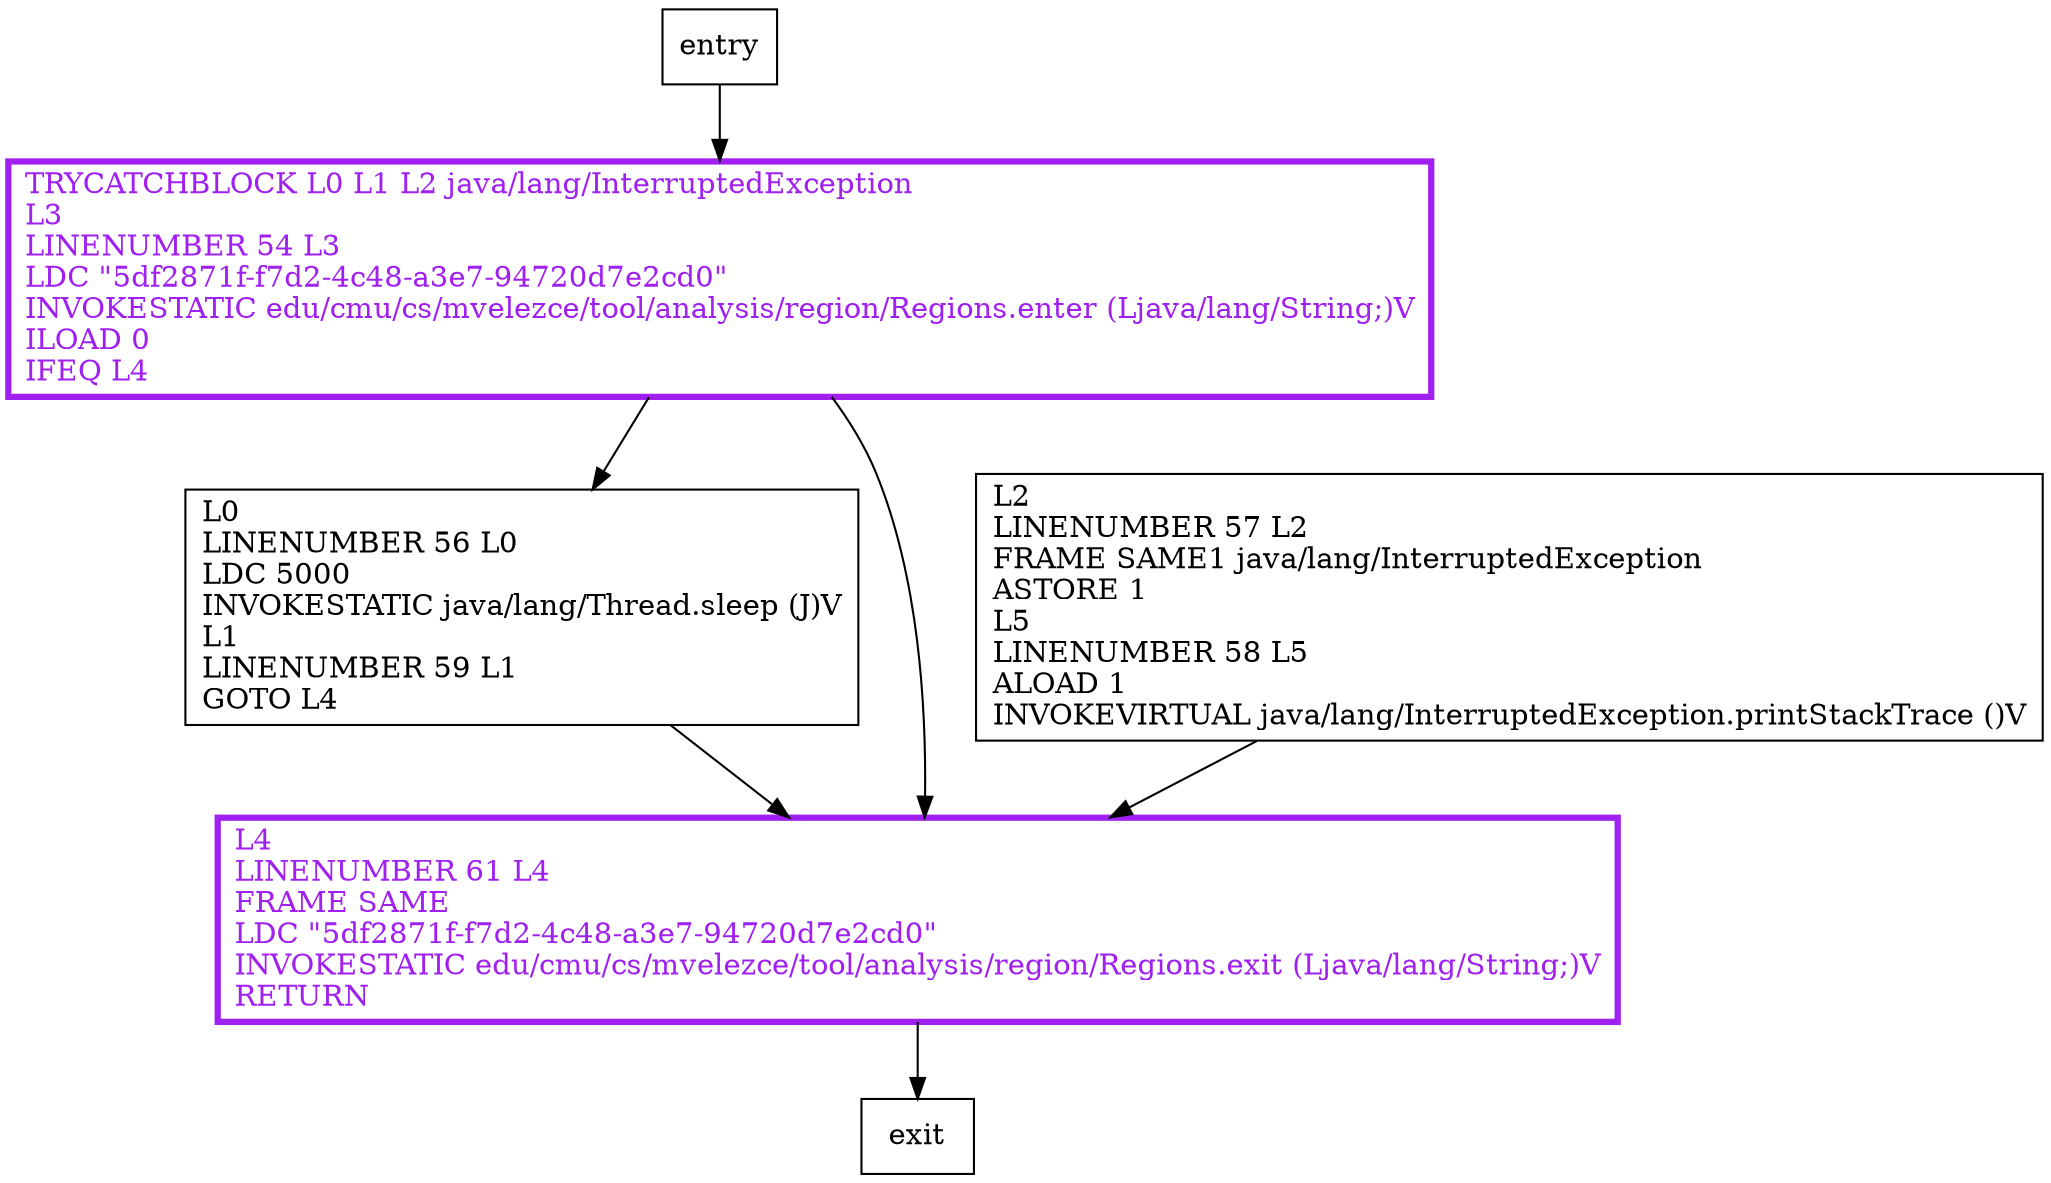 digraph bar {
node [shape=record];
779400071 [label="L0\lLINENUMBER 56 L0\lLDC 5000\lINVOKESTATIC java/lang/Thread.sleep (J)V\lL1\lLINENUMBER 59 L1\lGOTO L4\l"];
851513845 [label="TRYCATCHBLOCK L0 L1 L2 java/lang/InterruptedException\lL3\lLINENUMBER 54 L3\lLDC \"5df2871f-f7d2-4c48-a3e7-94720d7e2cd0\"\lINVOKESTATIC edu/cmu/cs/mvelezce/tool/analysis/region/Regions.enter (Ljava/lang/String;)V\lILOAD 0\lIFEQ L4\l"];
1967178640 [label="L2\lLINENUMBER 57 L2\lFRAME SAME1 java/lang/InterruptedException\lASTORE 1\lL5\lLINENUMBER 58 L5\lALOAD 1\lINVOKEVIRTUAL java/lang/InterruptedException.printStackTrace ()V\l"];
325544198 [label="L4\lLINENUMBER 61 L4\lFRAME SAME\lLDC \"5df2871f-f7d2-4c48-a3e7-94720d7e2cd0\"\lINVOKESTATIC edu/cmu/cs/mvelezce/tool/analysis/region/Regions.exit (Ljava/lang/String;)V\lRETURN\l"];
entry;
exit;
entry -> 851513845;
779400071 -> 325544198;
851513845 -> 779400071;
851513845 -> 325544198;
1967178640 -> 325544198;
325544198 -> exit;
851513845[fontcolor="purple", penwidth=3, color="purple"];
325544198[fontcolor="purple", penwidth=3, color="purple"];
}

